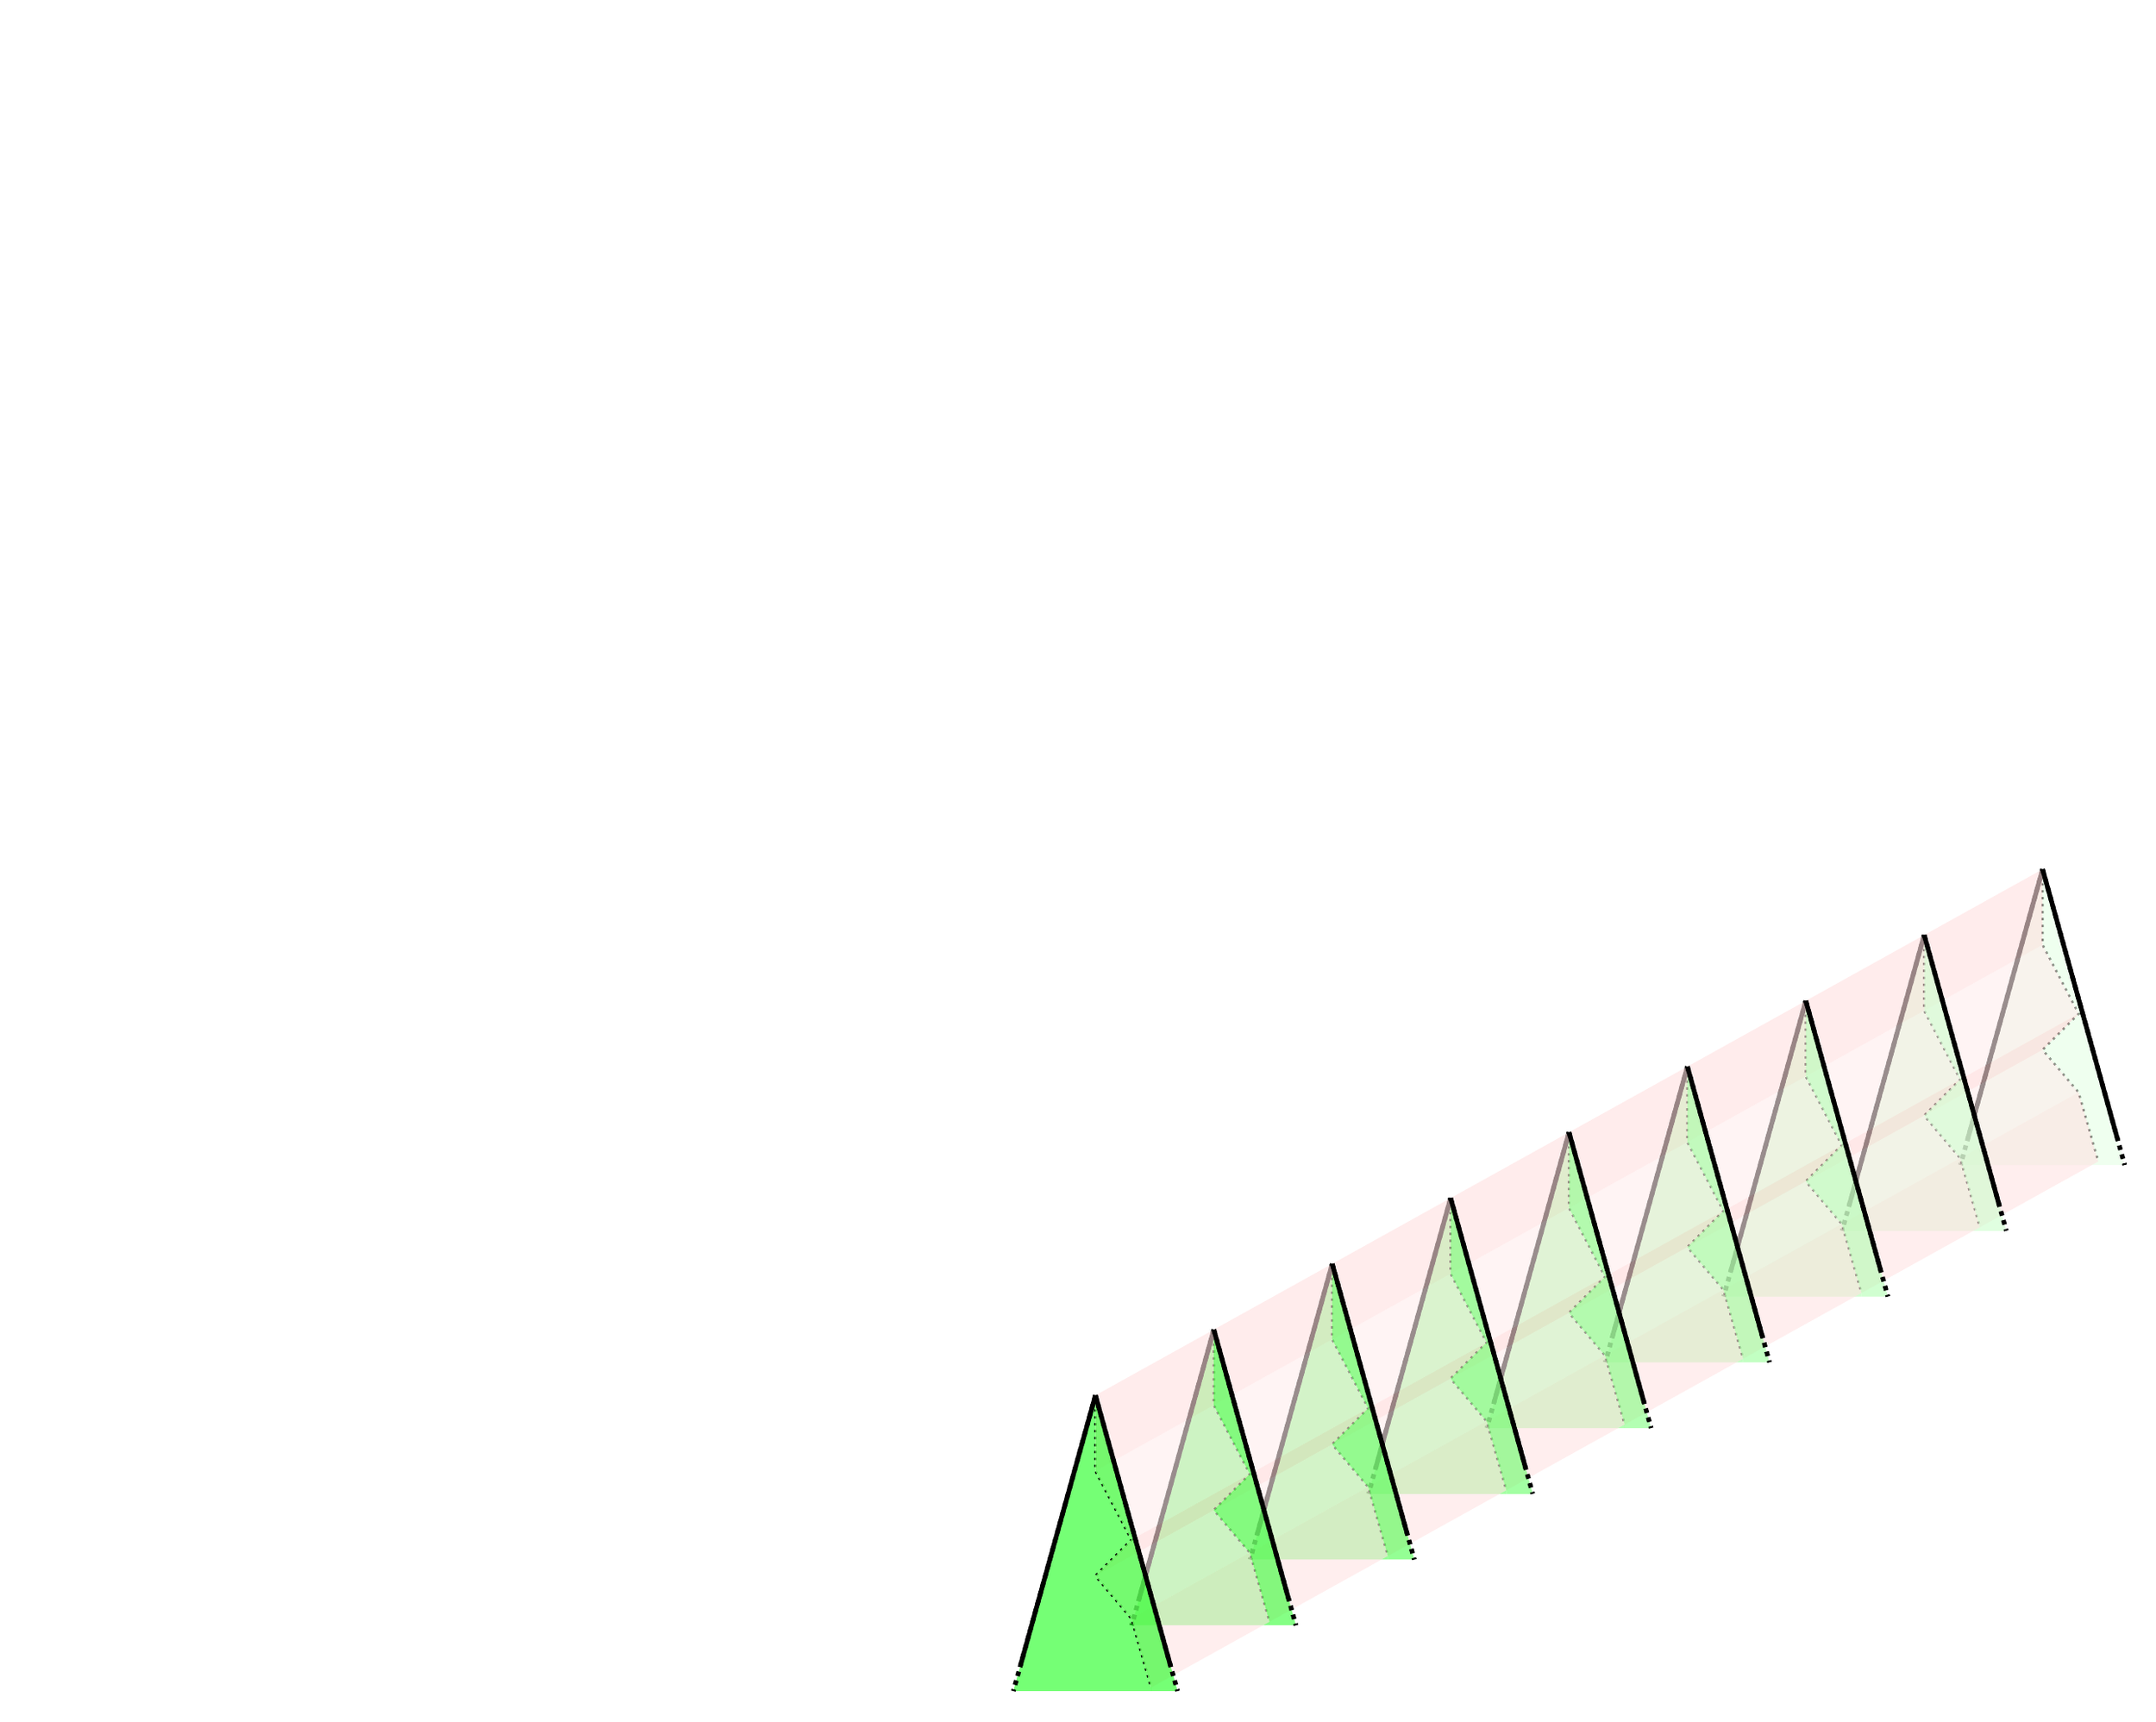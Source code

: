 \tikzset{
  outline/.style={
    line width = 2pt
  },
  pathline/.style={
    line width = 1pt,
    dotted
  }
}
\newcommand{\runtree}[4][pathline]{%
  \node (#2 c) at #3 {};
  \node[above=2 of #2 c] (#2 t) {};
  \node[below left=2 and 1 of #2 c] (#2 l) {};
  \node[below right=2 and 1 of #2 c] (#2 r) {};

  \node[below =0.9 of #2 t] (#2 p1) {};
  \node[below right=0.8 and 0.3 of #2 p1] (#2 p2) {};
  \node[below left=0.3 and 0.3 of #2 p2] (#2 p3) {};
  \node[below right=0.4 and 0.3 of #2 p3] (#2 p4) {};
  \node[below right=0.8 and 0.05 of #2 p4] (#2 p5) {};

  \node (#2 b) at (#2 l-|#2 p5) {};


  \begin{scope}[on background layer]
    \draw[draw=none, fill=#4, fill opacity=0.6]
      (#2 t.center) -- (#2 p1.center) -- (#2 p2.center) -- (#2 p3.center) 
      -- (#2 p4.center) -- (#2 p5.center) -- (#2 b.center) -- (#2 l.center) 
      -- cycle;
  \end{scope}
  \draw[draw=none, fill=#4, fill opacity=0.6]
    (#2 t.center) -- (#2 p1.center) -- (#2 p2.center) -- (#2 p3.center) 
    -- (#2 p4.center) -- (#2 p5.center) -- (#2 b.center) -- (#2 r.center) 
    -- cycle;

  \begin{scope}[on background layer]
    \draw[#1] (#2 t.center) -- (#2 p1.center) -- (#2 p2.center) 
      -- (#2 p3.center) -- (#2 p4.center) -- (#2 p5.center);
    \draw[outline, shorten > = 0.4cm] (#2 t.center) to (#2 l.center);
    \draw[outline, dotted] (#2 t.center) to (#2 l.center);
  \end{scope}

  \draw[outline, shorten > = 0.4cm] (#2 t.center) to (#2 r.center);
  \draw[outline, dotted] (#2 t.center) to (#2 r.center);

}
\newcommand{\cutplain}[6][0.6]{%
  \draw [fill = #6, fill opacity = #1, draw = none]
    (#2 #3.center) -- (#4 #3.center) -- (#4 #5.center)
    -- (#2 #5.center) -- cycle;
}

\newcommand{\y}[1]{%
  1.0*#1 - 15
}
\newcommand{\x}[1]{%
  -1.8*#1 + 30
}
\begin{tikzpicture}
  \node [draw = none, fill = none] at (0,0) {};
  \foreach \color [count = \counter from 0] in {green!10,green!20,green!30,%
    green!40,green!50,green!60,green!70,green!80,green!90} {
    \runtree{\counter}{(\x{\counter}, -\y{\counter})}{\color};
  }
  \begin{scope}[on background layer]
    \cutplain{0}{t} {8}{p1}{pink!50};
    \cutplain{0}{p1}{8}{p2}{pink!30};
    \cutplain{0}{p2}{8}{p3}{pink!60};
    \cutplain{0}{p3}{8}{p4}{pink!30};
    \cutplain{0}{p4}{8}{p5}{pink!45};
  \end{scope}
\end{tikzpicture}
